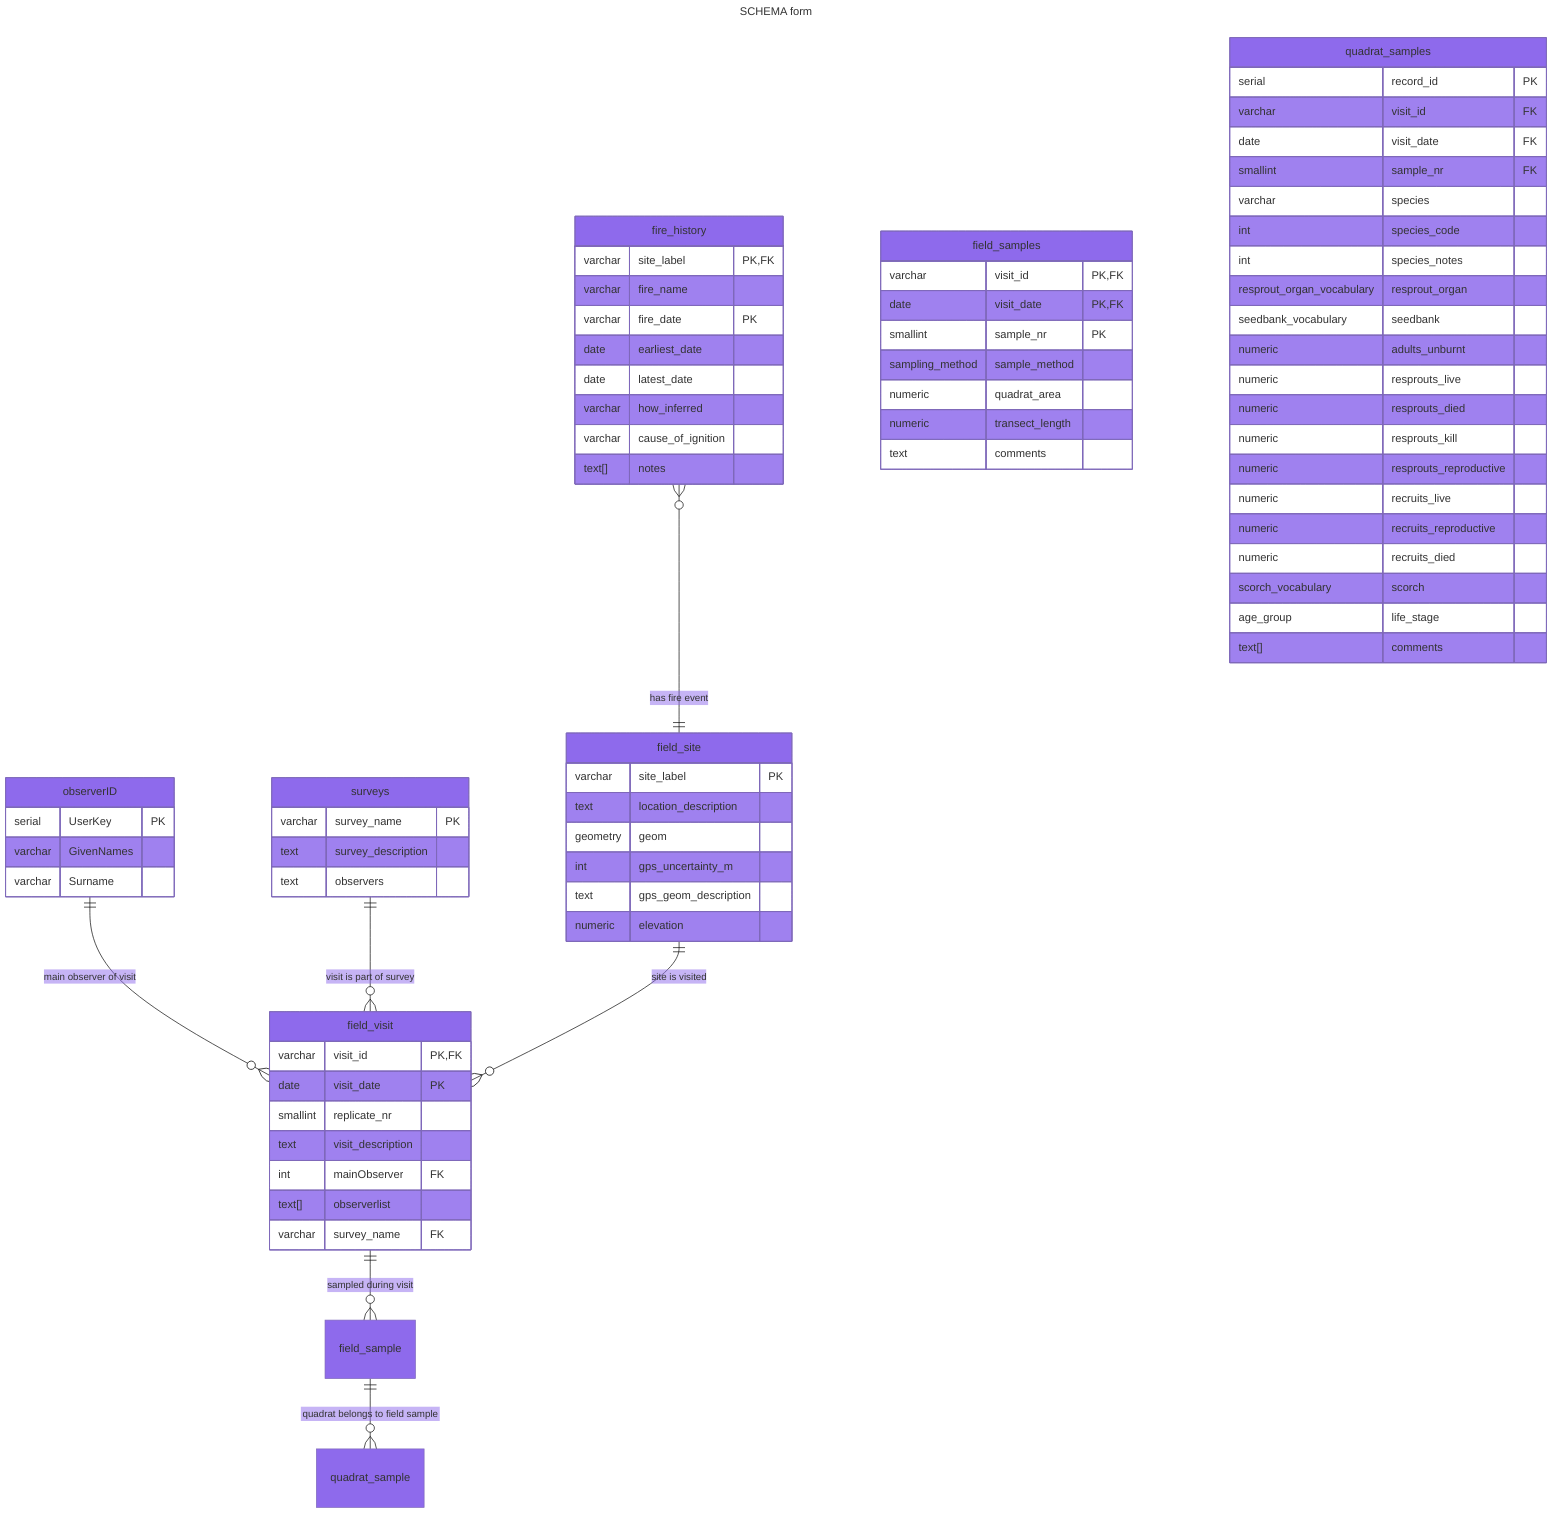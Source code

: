 ---
title: SCHEMA form
---
%%{init: {'theme': 'base', 'themeVariables': { 'primaryColor': '#8e6aec', 'edgeLabelBackground':'#012074', 'tertiaryColor': '#8e6aec'}}}%%
erDiagram
    observerID {
        serial UserKey PK
        varchar GivenNames
        varchar Surname
    }
    field_site {
        varchar site_label PK 
        text location_description
        geometry geom
        int gps_uncertainty_m 
        text gps_geom_description 
        numeric elevation 
    }
    surveys {
        varchar survey_name PK
        text survey_description
        text observers
    }
    field_visit {
        varchar visit_id PK, FK
        date visit_date PK
        smallint replicate_nr 
        text visit_description 
        int mainObserver FK
        text[] observerlist 
        varchar survey_name FK
    }
    fire_history {
        varchar site_label PK, FK
        varchar fire_name 
        varchar fire_date PK
        date earliest_date 
        date latest_date 
        varchar how_inferred
        varchar cause_of_ignition 
        text[] notes 
    }
    field_samples {
        varchar visit_id PK, FK
        date visit_date PK, FK
        smallint sample_nr PK
        sampling_method sample_method
        numeric quadrat_area 
        numeric transect_length 
        text comments
    }
    quadrat_samples {
        serial record_id PK
        varchar visit_id FK
        date visit_date FK
        smallint sample_nr FK
        varchar species 
        int species_code 
        int species_notes 
        resprout_organ_vocabulary resprout_organ
        seedbank_vocabulary seedbank 
        numeric adults_unburnt 
        numeric resprouts_live 
        numeric resprouts_died 
        numeric resprouts_kill 
        numeric resprouts_reproductive 
        numeric recruits_live 
        numeric recruits_reproductive 
        numeric recruits_died 
        scorch_vocabulary scorch 
        age_group life_stage 
        text[] comments 
    }
    observerID ||--o{ field_visit : "main observer of visit"
    surveys ||--o{ field_visit : "visit is part of survey"
    field_site ||--o{ field_visit : "site is visited"
    fire_history }o--|| field_site : "has fire event"
    field_visit ||--o{ field_sample : "sampled during visit"
    field_sample ||--o{ quadrat_sample : "quadrat belongs to field sample"